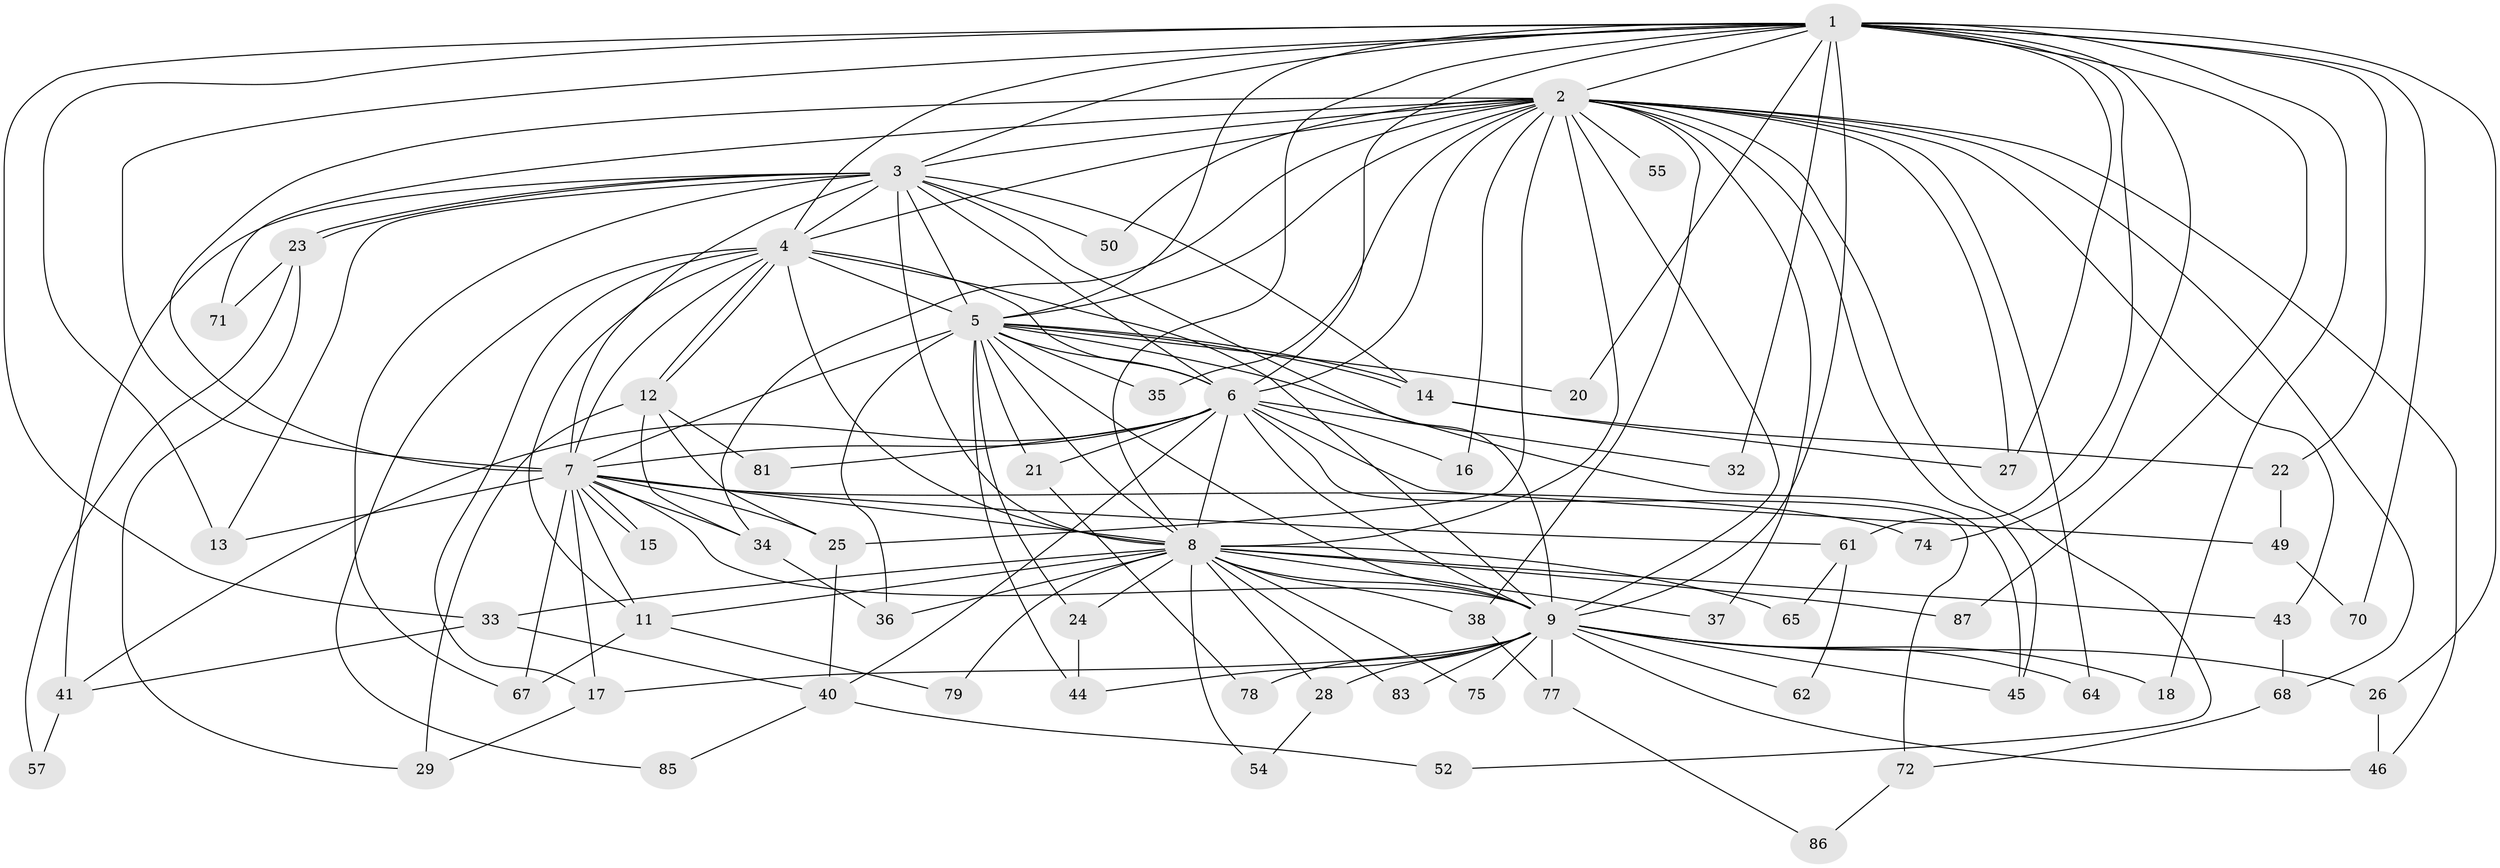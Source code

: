 // Generated by graph-tools (version 1.1) at 2025/51/02/27/25 19:51:53]
// undirected, 65 vertices, 162 edges
graph export_dot {
graph [start="1"]
  node [color=gray90,style=filled];
  1 [super="+30"];
  2 [super="+10"];
  3 [super="+31"];
  4 [super="+58"];
  5 [super="+47"];
  6 [super="+66"];
  7 [super="+42"];
  8 [super="+63"];
  9 [super="+84"];
  11 [super="+69"];
  12 [super="+51"];
  13 [super="+39"];
  14 [super="+48"];
  15;
  16;
  17 [super="+19"];
  18;
  20;
  21;
  22;
  23;
  24;
  25 [super="+80"];
  26 [super="+60"];
  27;
  28;
  29 [super="+59"];
  32;
  33;
  34;
  35;
  36;
  37 [super="+56"];
  38;
  40 [super="+53"];
  41 [super="+73"];
  43;
  44;
  45 [super="+76"];
  46;
  49;
  50;
  52;
  54;
  55;
  57;
  61;
  62;
  64;
  65;
  67 [super="+82"];
  68;
  70;
  71;
  72;
  74;
  75;
  77;
  78;
  79;
  81;
  83;
  85;
  86;
  87;
  1 -- 2 [weight=2];
  1 -- 3;
  1 -- 4;
  1 -- 5;
  1 -- 6;
  1 -- 7;
  1 -- 8;
  1 -- 9;
  1 -- 13;
  1 -- 18;
  1 -- 20;
  1 -- 22;
  1 -- 26;
  1 -- 32;
  1 -- 33;
  1 -- 61;
  1 -- 70;
  1 -- 74;
  1 -- 87;
  1 -- 27;
  2 -- 3 [weight=2];
  2 -- 4 [weight=3];
  2 -- 5 [weight=2];
  2 -- 6 [weight=2];
  2 -- 7 [weight=2];
  2 -- 8 [weight=3];
  2 -- 9 [weight=2];
  2 -- 34;
  2 -- 35;
  2 -- 38;
  2 -- 45;
  2 -- 50;
  2 -- 52;
  2 -- 68;
  2 -- 64;
  2 -- 71;
  2 -- 16;
  2 -- 25;
  2 -- 27;
  2 -- 37 [weight=2];
  2 -- 43;
  2 -- 46;
  2 -- 55;
  3 -- 4;
  3 -- 5;
  3 -- 6 [weight=2];
  3 -- 7;
  3 -- 8 [weight=2];
  3 -- 9;
  3 -- 13;
  3 -- 23;
  3 -- 23;
  3 -- 41;
  3 -- 50;
  3 -- 67;
  3 -- 14;
  4 -- 5;
  4 -- 6;
  4 -- 7;
  4 -- 8;
  4 -- 9;
  4 -- 11;
  4 -- 12;
  4 -- 12;
  4 -- 17;
  4 -- 85;
  5 -- 6;
  5 -- 7;
  5 -- 8;
  5 -- 9;
  5 -- 14;
  5 -- 14;
  5 -- 20;
  5 -- 21;
  5 -- 24;
  5 -- 35;
  5 -- 44;
  5 -- 36;
  5 -- 45;
  6 -- 7;
  6 -- 8;
  6 -- 9;
  6 -- 16;
  6 -- 21;
  6 -- 32;
  6 -- 40;
  6 -- 49;
  6 -- 72;
  6 -- 81;
  6 -- 41;
  7 -- 8;
  7 -- 9;
  7 -- 11;
  7 -- 15;
  7 -- 15;
  7 -- 25;
  7 -- 34 [weight=2];
  7 -- 61;
  7 -- 67;
  7 -- 74;
  7 -- 13;
  7 -- 17;
  8 -- 9;
  8 -- 24;
  8 -- 28;
  8 -- 33;
  8 -- 36;
  8 -- 37;
  8 -- 38;
  8 -- 43;
  8 -- 54;
  8 -- 65;
  8 -- 75;
  8 -- 79;
  8 -- 83;
  8 -- 87;
  8 -- 11;
  9 -- 17;
  9 -- 18;
  9 -- 26;
  9 -- 28;
  9 -- 45;
  9 -- 46;
  9 -- 62;
  9 -- 64;
  9 -- 75;
  9 -- 77;
  9 -- 78;
  9 -- 83;
  9 -- 44;
  11 -- 79;
  11 -- 67;
  12 -- 81;
  12 -- 34;
  12 -- 25;
  12 -- 29;
  14 -- 22;
  14 -- 27;
  17 -- 29;
  21 -- 78;
  22 -- 49;
  23 -- 29;
  23 -- 57;
  23 -- 71;
  24 -- 44;
  25 -- 40;
  26 -- 46;
  28 -- 54;
  33 -- 41;
  33 -- 40;
  34 -- 36;
  38 -- 77;
  40 -- 52;
  40 -- 85;
  41 -- 57;
  43 -- 68;
  49 -- 70;
  61 -- 62;
  61 -- 65;
  68 -- 72;
  72 -- 86;
  77 -- 86;
}
